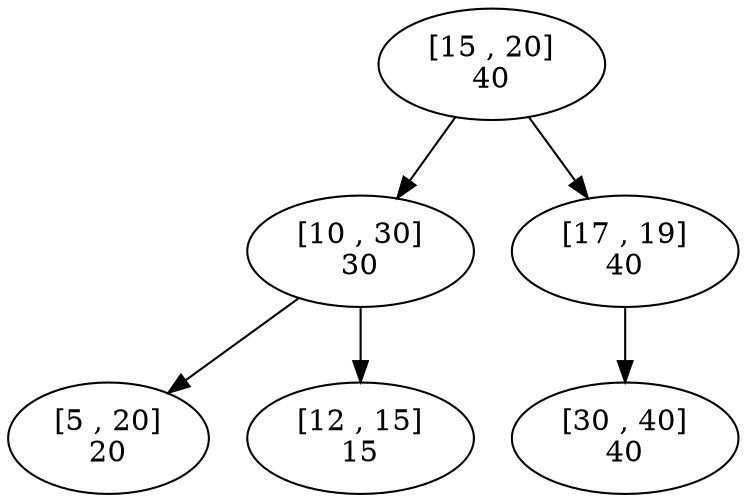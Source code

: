 digraph {
p0xf21068 [label="[15 , 20]\l40"]
p0xf21068
p0xf21088 [label="[10 , 30]\l30"]
p0xf21068->p0xf21088
p0xf210c8 [label="[5 , 20]\l20"]
p0xf21088->p0xf210c8
p0xf210e8 [label="[12 , 15]\l15"]
p0xf21088->p0xf210e8
p0xf210a8 [label="[17 , 19]\l40"]
p0xf21068->p0xf210a8
p0xf21108 [label="[30 , 40]\l40"]
p0xf210a8->p0xf21108
}
